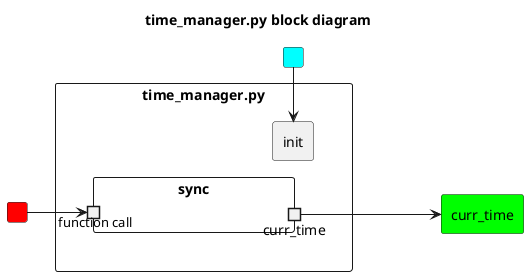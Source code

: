 @startuml time_manager

left to right direction
skinparam BackgroundColor transparent
skinparam componentStyle rectangle
skinparam linetype ortho

title time_manager.py block diagram

component "curr_time" as ctime #lime
component " " as in1 #red
component " " as in #Aqua

component "time_manager.py" as cm {
    component init 
    component sync {
        portout "curr_time" as pin0
        portin " " as pin1
    }
    init -u[hidden]-> sync
    
}

in -l-> init
in1 --> pin1 : function call
pin0 ---> ctime

@enduml